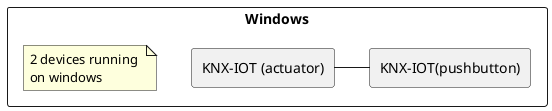 @startuml
skinparam componentStyle rectangle


rectangle "Windows"  as host{
        component "KNX-IOT(pushbutton)" as o1
        component "KNX-IOT (actuator)" as cli
        cli - o1 


        note as N
2 devices running 
on windows
end note

}

@enduml